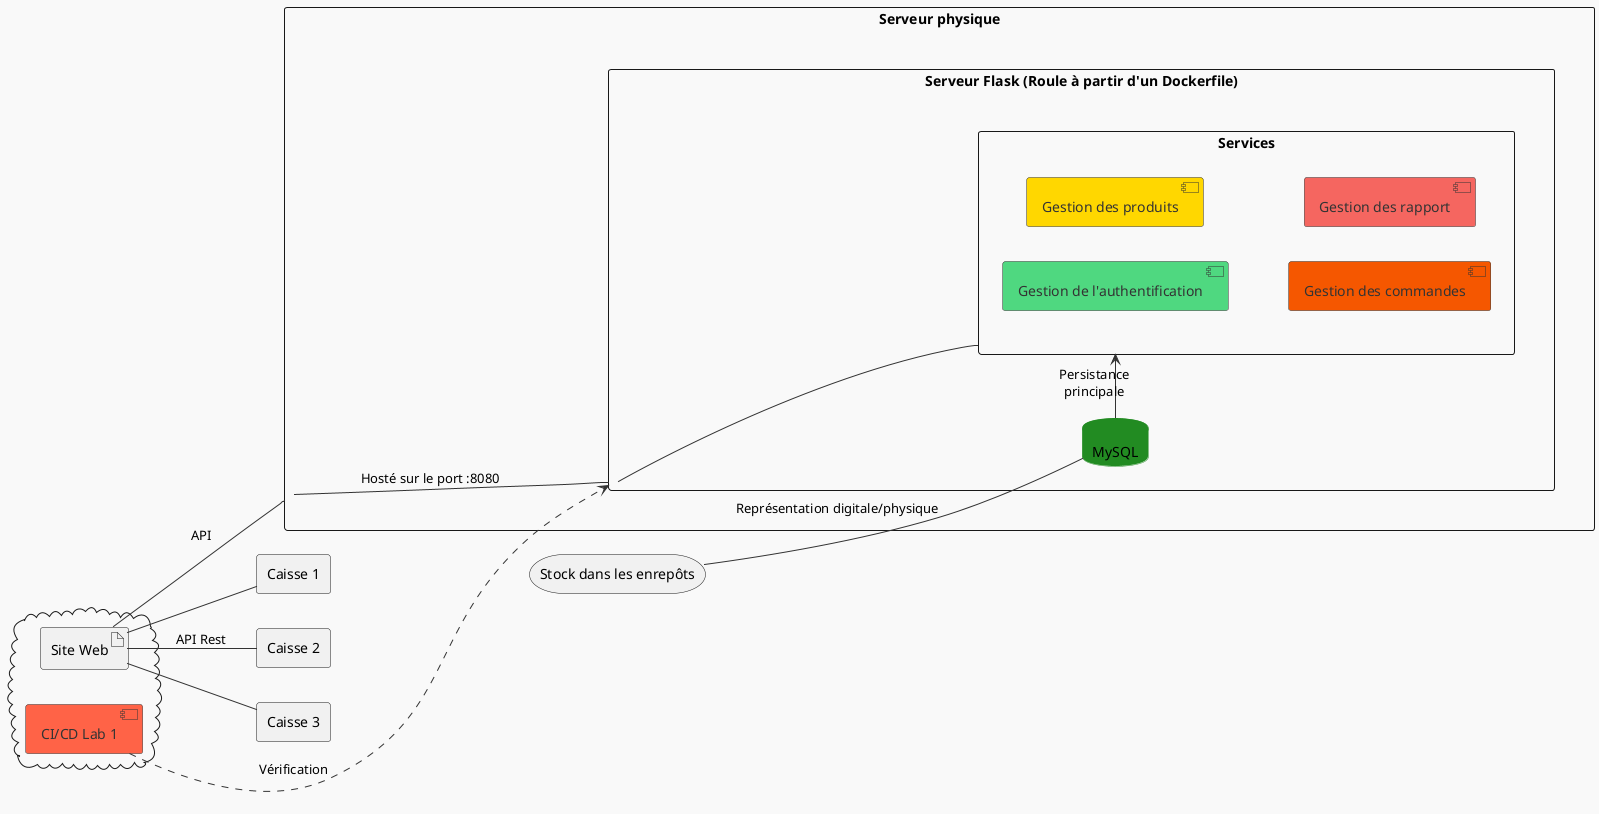 @startuml ContexteTechnique

left to right direction

skinparam {
    BackgroundColor #F9F9F9
    ArrowColor #333333
    ComponentBorderColor #333333
    ComponentFontColor #333333
    DatabaseBorderColor #228B22
    QueueBorderColor #FF8C00
    InterfaceBorderColor #1E90FF
}

storage "Stock dans les enrepôts" as se

rectangle "Serveur physique" as sp {
    rectangle "Serveur Flask (Roule à partir d'un Dockerfile)" as sc {
        database "MySQL" as db #228B22
        rectangle Services {
            component "Gestion de l'authentification" as login #4FD880
            component "Gestion des produits" as products #FFD700
            component "Gestion des commandes" as orders #F55700
            component "Gestion des rapport" as reports #F56660
        }
    }
    sp -- sc : "Hosté sur le port :8080"
}

rectangle "Caisse 1" as c1
rectangle "Caisse 2" as c2
rectangle "Caisse 3" as c3

cloud {
    component "CI/CD Lab 1" as cicd #FF6347
    artifact "Site Web" as sw
}

db -> Services : "Persistance\nprincipale"
cicd ...> sc : "Vérification"

se -- db : Représentation digitale/physique

sw - sp : API
sc -- Services
sw -- c1
sw -- c2 : "API Rest"
sw -- c3

@enduml